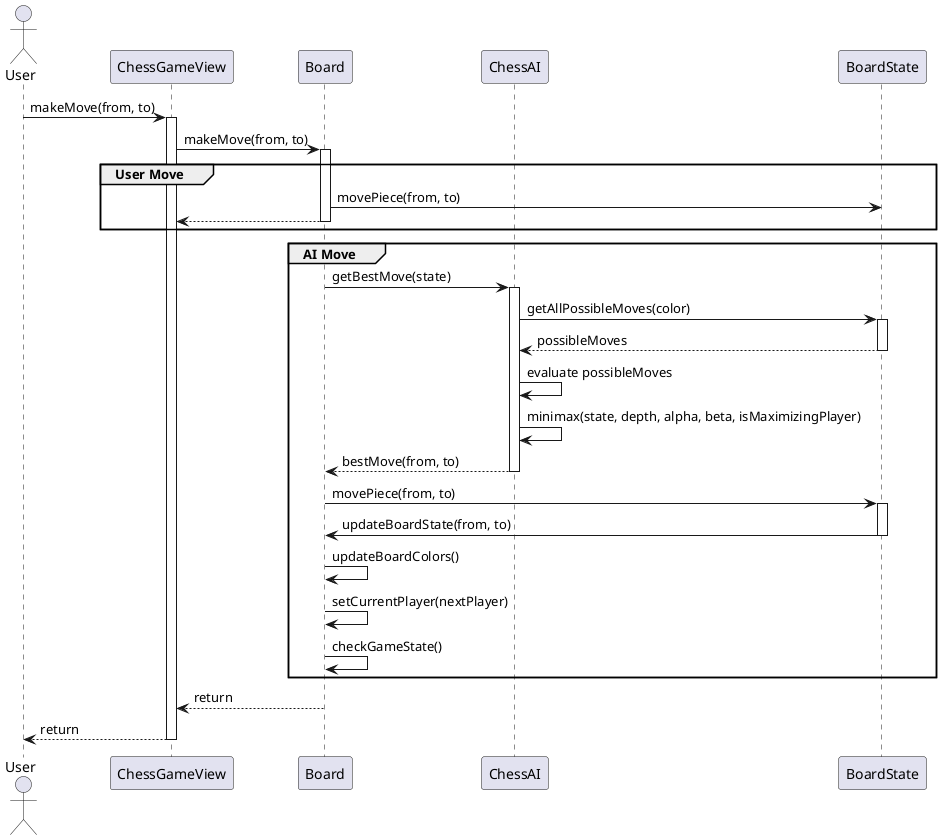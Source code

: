 @startuml ChessAISequenceDiagram
actor User

participant ChessGameView as View
participant Board as Board
participant ChessAI as AI
participant BoardState as State

User -> View: makeMove(from, to)
activate View
View -> Board: makeMove(from, to)
activate Board

group User Move
    Board -> State: movePiece(from, to)
    return
end

group AI Move
    Board -> AI: getBestMove(state)
    activate AI
    AI -> State: getAllPossibleMoves(color)
    activate State
    State --> AI: possibleMoves
    deactivate State
    
    AI -> AI: evaluate possibleMoves
    AI -> AI: minimax(state, depth, alpha, beta, isMaximizingPlayer)
    AI --> Board: bestMove(from, to)
    deactivate AI

    Board -> State: movePiece(from, to)
    activate State
    State -> Board: updateBoardState(from, to)
    deactivate State

    Board -> Board: updateBoardColors()
    Board -> Board: setCurrentPlayer(nextPlayer)
    Board -> Board: checkGameState()
end

Board --> View: return
deactivate Board

View --> User: return
deactivate View

@enduml
